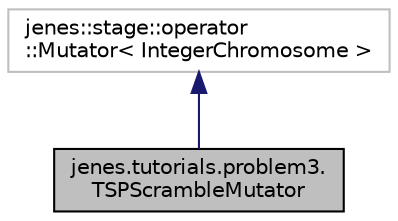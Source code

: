 digraph "jenes.tutorials.problem3.TSPScrambleMutator"
{
  edge [fontname="Helvetica",fontsize="10",labelfontname="Helvetica",labelfontsize="10"];
  node [fontname="Helvetica",fontsize="10",shape=record];
  Node1 [label="jenes.tutorials.problem3.\lTSPScrambleMutator",height=0.2,width=0.4,color="black", fillcolor="grey75", style="filled" fontcolor="black"];
  Node2 -> Node1 [dir="back",color="midnightblue",fontsize="10",style="solid"];
  Node2 [label="jenes::stage::operator\l::Mutator\< IntegerChromosome \>",height=0.2,width=0.4,color="grey75", fillcolor="white", style="filled"];
}
